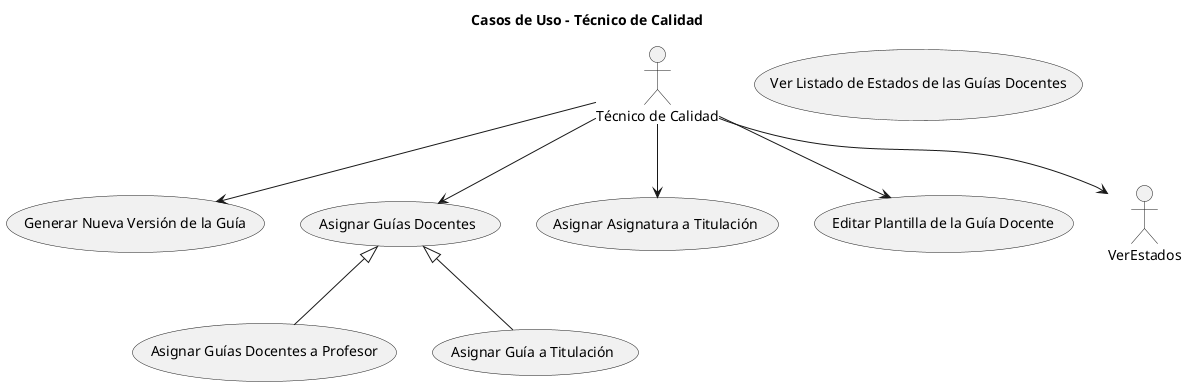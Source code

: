 @startuml

title Casos de Uso - Técnico de Calidad

actor "Técnico de Calidad" as TecnicoCalidad

usecase "Generar Nueva Versión de la Guía" as GenerarVersion
usecase "Asignar Guías Docentes" as AsignarGuias
usecase "Asignar Guías Docentes a Profesor" as AsignarGuiaProfesor
usecase "Asignar Guía a Titulación" as AsignarGuiaTitulacion
usecase "Asignar Asignatura a Titulación" as AsignarAsignaturaTitulacion
usecase "Editar Plantilla de la Guía Docente" as EditarPlantilla
usecase "Ver Listado de Estados de las Guías Docentes" as VerEstadosGuias

TecnicoCalidad --> GenerarVersion
TecnicoCalidad --> AsignarGuias
TecnicoCalidad --> AsignarAsignaturaTitulacion
TecnicoCalidad --> EditarPlantilla
TecnicoCalidad --> VerEstados

AsignarGuias <|-- AsignarGuiaProfesor
AsignarGuias <|-- AsignarGuiaTitulacion

@enduml

